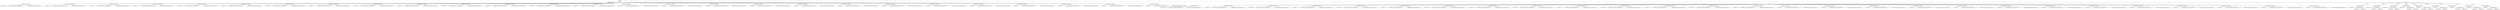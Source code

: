 digraph G {	
ranksep=.25;
	0 [label="MODULE"];
	1 [label="IDENTIFIERS: top_module"];
	0 -> 1;
	2 [label="VAR_DECLARE_LIST"];
	0 -> 2;
	3 [label="VAR_DECLARE:  INPUT PORT"];
	2 -> 3;
	4 [label="IDENTIFIERS: a1"];
	3 -> 4;
	5 [label="NUMBERS: 00000000000000000000000000001001 ()"];
	3 -> 5;
	6 [label="NUMBERS: 00000000000000000000000000000000 ()"];
	3 -> 6;
	7 [label="VAR_DECLARE:  INPUT PORT"];
	2 -> 7;
	8 [label="IDENTIFIERS: a2"];
	7 -> 8;
	9 [label="NUMBERS: 00000000000000000000000000001001 ()"];
	7 -> 9;
	10 [label="NUMBERS: 00000000000000000000000000000000 ()"];
	7 -> 10;
	11 [label="VAR_DECLARE:  INPUT PORT"];
	2 -> 11;
	12 [label="IDENTIFIERS: a3"];
	11 -> 12;
	13 [label="NUMBERS: 00000000000000000000000000001001 ()"];
	11 -> 13;
	14 [label="NUMBERS: 00000000000000000000000000000000 ()"];
	11 -> 14;
	15 [label="VAR_DECLARE:  INPUT PORT"];
	2 -> 15;
	16 [label="IDENTIFIERS: a4"];
	15 -> 16;
	17 [label="NUMBERS: 00000000000000000000000000001001 ()"];
	15 -> 17;
	18 [label="NUMBERS: 00000000000000000000000000000000 ()"];
	15 -> 18;
	19 [label="VAR_DECLARE:  INPUT PORT"];
	2 -> 19;
	20 [label="IDENTIFIERS: a5"];
	19 -> 20;
	21 [label="NUMBERS: 00000000000000000000000000001001 ()"];
	19 -> 21;
	22 [label="NUMBERS: 00000000000000000000000000000000 ()"];
	19 -> 22;
	23 [label="VAR_DECLARE:  INPUT PORT"];
	2 -> 23;
	24 [label="IDENTIFIERS: a6"];
	23 -> 24;
	25 [label="NUMBERS: 00000000000000000000000000001001 ()"];
	23 -> 25;
	26 [label="NUMBERS: 00000000000000000000000000000000 ()"];
	23 -> 26;
	27 [label="VAR_DECLARE:  INPUT PORT"];
	2 -> 27;
	28 [label="IDENTIFIERS: a7"];
	27 -> 28;
	29 [label="NUMBERS: 00000000000000000000000000001001 ()"];
	27 -> 29;
	30 [label="NUMBERS: 00000000000000000000000000000000 ()"];
	27 -> 30;
	31 [label="VAR_DECLARE:  INPUT PORT"];
	2 -> 31;
	32 [label="IDENTIFIERS: a8"];
	31 -> 32;
	33 [label="NUMBERS: 00000000000000000000000000001001 ()"];
	31 -> 33;
	34 [label="NUMBERS: 00000000000000000000000000000000 ()"];
	31 -> 34;
	35 [label="VAR_DECLARE:  INPUT PORT"];
	2 -> 35;
	36 [label="IDENTIFIERS: a9"];
	35 -> 36;
	37 [label="NUMBERS: 00000000000000000000000000001001 ()"];
	35 -> 37;
	38 [label="NUMBERS: 00000000000000000000000000000000 ()"];
	35 -> 38;
	39 [label="VAR_DECLARE:  INPUT PORT"];
	2 -> 39;
	40 [label="IDENTIFIERS: b1"];
	39 -> 40;
	41 [label="NUMBERS: 00000000000000000000000000001001 ()"];
	39 -> 41;
	42 [label="NUMBERS: 00000000000000000000000000000000 ()"];
	39 -> 42;
	43 [label="VAR_DECLARE:  INPUT PORT"];
	2 -> 43;
	44 [label="IDENTIFIERS: b2"];
	43 -> 44;
	45 [label="NUMBERS: 00000000000000000000000000001001 ()"];
	43 -> 45;
	46 [label="NUMBERS: 00000000000000000000000000000000 ()"];
	43 -> 46;
	47 [label="VAR_DECLARE:  INPUT PORT"];
	2 -> 47;
	48 [label="IDENTIFIERS: b3"];
	47 -> 48;
	49 [label="NUMBERS: 00000000000000000000000000001001 ()"];
	47 -> 49;
	50 [label="NUMBERS: 00000000000000000000000000000000 ()"];
	47 -> 50;
	51 [label="VAR_DECLARE:  INPUT PORT"];
	2 -> 51;
	52 [label="IDENTIFIERS: b4"];
	51 -> 52;
	53 [label="NUMBERS: 00000000000000000000000000001001 ()"];
	51 -> 53;
	54 [label="NUMBERS: 00000000000000000000000000000000 ()"];
	51 -> 54;
	55 [label="VAR_DECLARE:  INPUT PORT"];
	2 -> 55;
	56 [label="IDENTIFIERS: b5"];
	55 -> 56;
	57 [label="NUMBERS: 00000000000000000000000000001001 ()"];
	55 -> 57;
	58 [label="NUMBERS: 00000000000000000000000000000000 ()"];
	55 -> 58;
	59 [label="VAR_DECLARE:  INPUT PORT"];
	2 -> 59;
	60 [label="IDENTIFIERS: b6"];
	59 -> 60;
	61 [label="NUMBERS: 00000000000000000000000000001001 ()"];
	59 -> 61;
	62 [label="NUMBERS: 00000000000000000000000000000000 ()"];
	59 -> 62;
	63 [label="VAR_DECLARE:  INPUT PORT"];
	2 -> 63;
	64 [label="IDENTIFIERS: b7"];
	63 -> 64;
	65 [label="NUMBERS: 00000000000000000000000000001001 ()"];
	63 -> 65;
	66 [label="NUMBERS: 00000000000000000000000000000000 ()"];
	63 -> 66;
	67 [label="VAR_DECLARE:  INPUT PORT"];
	2 -> 67;
	68 [label="IDENTIFIERS: b8"];
	67 -> 68;
	69 [label="NUMBERS: 00000000000000000000000000001001 ()"];
	67 -> 69;
	70 [label="NUMBERS: 00000000000000000000000000000000 ()"];
	67 -> 70;
	71 [label="VAR_DECLARE:  INPUT PORT"];
	2 -> 71;
	72 [label="IDENTIFIERS: b9"];
	71 -> 72;
	73 [label="NUMBERS: 00000000000000000000000000001001 ()"];
	71 -> 73;
	74 [label="NUMBERS: 00000000000000000000000000000000 ()"];
	71 -> 74;
	75 [label="VAR_DECLARE:  OUTPUT PORT"];
	2 -> 75;
	76 [label="IDENTIFIERS: c1"];
	75 -> 76;
	77 [label="NUMBERS: 00000000000000000000000000010011 ()"];
	75 -> 77;
	78 [label="NUMBERS: 00000000000000000000000000000000 ()"];
	75 -> 78;
	79 [label="VAR_DECLARE:  OUTPUT PORT"];
	2 -> 79;
	80 [label="IDENTIFIERS: c2"];
	79 -> 80;
	81 [label="NUMBERS: 00000000000000000000000000010011 ()"];
	79 -> 81;
	82 [label="NUMBERS: 00000000000000000000000000000000 ()"];
	79 -> 82;
	83 [label="VAR_DECLARE:  OUTPUT PORT"];
	2 -> 83;
	84 [label="IDENTIFIERS: c3"];
	83 -> 84;
	85 [label="NUMBERS: 00000000000000000000000000010011 ()"];
	83 -> 85;
	86 [label="NUMBERS: 00000000000000000000000000000000 ()"];
	83 -> 86;
	87 [label="VAR_DECLARE:  OUTPUT PORT"];
	2 -> 87;
	88 [label="IDENTIFIERS: c4"];
	87 -> 88;
	89 [label="NUMBERS: 00000000000000000000000000010011 ()"];
	87 -> 89;
	90 [label="NUMBERS: 00000000000000000000000000000000 ()"];
	87 -> 90;
	91 [label="VAR_DECLARE:  OUTPUT PORT"];
	2 -> 91;
	92 [label="IDENTIFIERS: c5"];
	91 -> 92;
	93 [label="NUMBERS: 00000000000000000000000000010011 ()"];
	91 -> 93;
	94 [label="NUMBERS: 00000000000000000000000000000000 ()"];
	91 -> 94;
	95 [label="VAR_DECLARE:  OUTPUT PORT"];
	2 -> 95;
	96 [label="IDENTIFIERS: c6"];
	95 -> 96;
	97 [label="NUMBERS: 00000000000000000000000000010011 ()"];
	95 -> 97;
	98 [label="NUMBERS: 00000000000000000000000000000000 ()"];
	95 -> 98;
	99 [label="VAR_DECLARE:  OUTPUT PORT"];
	2 -> 99;
	100 [label="IDENTIFIERS: c7"];
	99 -> 100;
	101 [label="NUMBERS: 00000000000000000000000000010011 ()"];
	99 -> 101;
	102 [label="NUMBERS: 00000000000000000000000000000000 ()"];
	99 -> 102;
	103 [label="VAR_DECLARE:  OUTPUT PORT"];
	2 -> 103;
	104 [label="IDENTIFIERS: c8"];
	103 -> 104;
	105 [label="NUMBERS: 00000000000000000000000000010011 ()"];
	103 -> 105;
	106 [label="NUMBERS: 00000000000000000000000000000000 ()"];
	103 -> 106;
	107 [label="VAR_DECLARE:  OUTPUT PORT"];
	2 -> 107;
	108 [label="IDENTIFIERS: c9"];
	107 -> 108;
	109 [label="NUMBERS: 00000000000000000000000000010011 ()"];
	107 -> 109;
	110 [label="NUMBERS: 00000000000000000000000000000000 ()"];
	107 -> 110;
	111 [label="MODULE_ITEMS"];
	0 -> 111;
	112 [label="VAR_DECLARE_LIST"];
	111 -> 112;
	113 [label="VAR_DECLARE:  INPUT PORT"];
	112 -> 113;
	114 [label="IDENTIFIERS: a1"];
	113 -> 114;
	115 [label="NUMBERS: 00000000000000000000000000001001 ()"];
	113 -> 115;
	116 [label="NUMBERS: 00000000000000000000000000000000 ()"];
	113 -> 116;
	117 [label="VAR_DECLARE:  INPUT PORT"];
	112 -> 117;
	118 [label="IDENTIFIERS: a2"];
	117 -> 118;
	119 [label="NUMBERS: 00000000000000000000000000001001 ()"];
	117 -> 119;
	120 [label="NUMBERS: 00000000000000000000000000000000 ()"];
	117 -> 120;
	121 [label="VAR_DECLARE:  INPUT PORT"];
	112 -> 121;
	122 [label="IDENTIFIERS: a3"];
	121 -> 122;
	123 [label="NUMBERS: 00000000000000000000000000001001 ()"];
	121 -> 123;
	124 [label="NUMBERS: 00000000000000000000000000000000 ()"];
	121 -> 124;
	125 [label="VAR_DECLARE:  INPUT PORT"];
	112 -> 125;
	126 [label="IDENTIFIERS: a4"];
	125 -> 126;
	127 [label="NUMBERS: 00000000000000000000000000001001 ()"];
	125 -> 127;
	128 [label="NUMBERS: 00000000000000000000000000000000 ()"];
	125 -> 128;
	129 [label="VAR_DECLARE:  INPUT PORT"];
	112 -> 129;
	130 [label="IDENTIFIERS: a5"];
	129 -> 130;
	131 [label="NUMBERS: 00000000000000000000000000001001 ()"];
	129 -> 131;
	132 [label="NUMBERS: 00000000000000000000000000000000 ()"];
	129 -> 132;
	133 [label="VAR_DECLARE:  INPUT PORT"];
	112 -> 133;
	134 [label="IDENTIFIERS: a6"];
	133 -> 134;
	135 [label="NUMBERS: 00000000000000000000000000001001 ()"];
	133 -> 135;
	136 [label="NUMBERS: 00000000000000000000000000000000 ()"];
	133 -> 136;
	137 [label="VAR_DECLARE:  INPUT PORT"];
	112 -> 137;
	138 [label="IDENTIFIERS: a7"];
	137 -> 138;
	139 [label="NUMBERS: 00000000000000000000000000001001 ()"];
	137 -> 139;
	140 [label="NUMBERS: 00000000000000000000000000000000 ()"];
	137 -> 140;
	141 [label="VAR_DECLARE:  INPUT PORT"];
	112 -> 141;
	142 [label="IDENTIFIERS: a8"];
	141 -> 142;
	143 [label="NUMBERS: 00000000000000000000000000001001 ()"];
	141 -> 143;
	144 [label="NUMBERS: 00000000000000000000000000000000 ()"];
	141 -> 144;
	145 [label="VAR_DECLARE:  INPUT PORT"];
	112 -> 145;
	146 [label="IDENTIFIERS: a9"];
	145 -> 146;
	147 [label="NUMBERS: 00000000000000000000000000001001 ()"];
	145 -> 147;
	148 [label="NUMBERS: 00000000000000000000000000000000 ()"];
	145 -> 148;
	149 [label="VAR_DECLARE:  INPUT PORT"];
	112 -> 149;
	150 [label="IDENTIFIERS: b1"];
	149 -> 150;
	151 [label="NUMBERS: 00000000000000000000000000001001 ()"];
	149 -> 151;
	152 [label="NUMBERS: 00000000000000000000000000000000 ()"];
	149 -> 152;
	153 [label="VAR_DECLARE:  INPUT PORT"];
	112 -> 153;
	154 [label="IDENTIFIERS: b2"];
	153 -> 154;
	155 [label="NUMBERS: 00000000000000000000000000001001 ()"];
	153 -> 155;
	156 [label="NUMBERS: 00000000000000000000000000000000 ()"];
	153 -> 156;
	157 [label="VAR_DECLARE:  INPUT PORT"];
	112 -> 157;
	158 [label="IDENTIFIERS: b3"];
	157 -> 158;
	159 [label="NUMBERS: 00000000000000000000000000001001 ()"];
	157 -> 159;
	160 [label="NUMBERS: 00000000000000000000000000000000 ()"];
	157 -> 160;
	161 [label="VAR_DECLARE:  INPUT PORT"];
	112 -> 161;
	162 [label="IDENTIFIERS: b4"];
	161 -> 162;
	163 [label="NUMBERS: 00000000000000000000000000001001 ()"];
	161 -> 163;
	164 [label="NUMBERS: 00000000000000000000000000000000 ()"];
	161 -> 164;
	165 [label="VAR_DECLARE:  INPUT PORT"];
	112 -> 165;
	166 [label="IDENTIFIERS: b5"];
	165 -> 166;
	167 [label="NUMBERS: 00000000000000000000000000001001 ()"];
	165 -> 167;
	168 [label="NUMBERS: 00000000000000000000000000000000 ()"];
	165 -> 168;
	169 [label="VAR_DECLARE:  INPUT PORT"];
	112 -> 169;
	170 [label="IDENTIFIERS: b6"];
	169 -> 170;
	171 [label="NUMBERS: 00000000000000000000000000001001 ()"];
	169 -> 171;
	172 [label="NUMBERS: 00000000000000000000000000000000 ()"];
	169 -> 172;
	173 [label="VAR_DECLARE:  INPUT PORT"];
	112 -> 173;
	174 [label="IDENTIFIERS: b7"];
	173 -> 174;
	175 [label="NUMBERS: 00000000000000000000000000001001 ()"];
	173 -> 175;
	176 [label="NUMBERS: 00000000000000000000000000000000 ()"];
	173 -> 176;
	177 [label="VAR_DECLARE:  INPUT PORT"];
	112 -> 177;
	178 [label="IDENTIFIERS: b8"];
	177 -> 178;
	179 [label="NUMBERS: 00000000000000000000000000001001 ()"];
	177 -> 179;
	180 [label="NUMBERS: 00000000000000000000000000000000 ()"];
	177 -> 180;
	181 [label="VAR_DECLARE:  INPUT PORT"];
	112 -> 181;
	182 [label="IDENTIFIERS: b9"];
	181 -> 182;
	183 [label="NUMBERS: 00000000000000000000000000001001 ()"];
	181 -> 183;
	184 [label="NUMBERS: 00000000000000000000000000000000 ()"];
	181 -> 184;
	185 [label="VAR_DECLARE:  OUTPUT PORT"];
	112 -> 185;
	186 [label="IDENTIFIERS: c1"];
	185 -> 186;
	187 [label="NUMBERS: 00000000000000000000000000010011 ()"];
	185 -> 187;
	188 [label="NUMBERS: 00000000000000000000000000000000 ()"];
	185 -> 188;
	189 [label="VAR_DECLARE:  OUTPUT PORT"];
	112 -> 189;
	190 [label="IDENTIFIERS: c2"];
	189 -> 190;
	191 [label="NUMBERS: 00000000000000000000000000010011 ()"];
	189 -> 191;
	192 [label="NUMBERS: 00000000000000000000000000000000 ()"];
	189 -> 192;
	193 [label="VAR_DECLARE:  OUTPUT PORT"];
	112 -> 193;
	194 [label="IDENTIFIERS: c3"];
	193 -> 194;
	195 [label="NUMBERS: 00000000000000000000000000010011 ()"];
	193 -> 195;
	196 [label="NUMBERS: 00000000000000000000000000000000 ()"];
	193 -> 196;
	197 [label="VAR_DECLARE:  OUTPUT PORT"];
	112 -> 197;
	198 [label="IDENTIFIERS: c4"];
	197 -> 198;
	199 [label="NUMBERS: 00000000000000000000000000010011 ()"];
	197 -> 199;
	200 [label="NUMBERS: 00000000000000000000000000000000 ()"];
	197 -> 200;
	201 [label="VAR_DECLARE:  OUTPUT PORT"];
	112 -> 201;
	202 [label="IDENTIFIERS: c5"];
	201 -> 202;
	203 [label="NUMBERS: 00000000000000000000000000010011 ()"];
	201 -> 203;
	204 [label="NUMBERS: 00000000000000000000000000000000 ()"];
	201 -> 204;
	205 [label="VAR_DECLARE:  OUTPUT PORT"];
	112 -> 205;
	206 [label="IDENTIFIERS: c6"];
	205 -> 206;
	207 [label="NUMBERS: 00000000000000000000000000010011 ()"];
	205 -> 207;
	208 [label="NUMBERS: 00000000000000000000000000000000 ()"];
	205 -> 208;
	209 [label="VAR_DECLARE:  OUTPUT PORT"];
	112 -> 209;
	210 [label="IDENTIFIERS: c7"];
	209 -> 210;
	211 [label="NUMBERS: 00000000000000000000000000010011 ()"];
	209 -> 211;
	212 [label="NUMBERS: 00000000000000000000000000000000 ()"];
	209 -> 212;
	213 [label="VAR_DECLARE:  OUTPUT PORT"];
	112 -> 213;
	214 [label="IDENTIFIERS: c8"];
	213 -> 214;
	215 [label="NUMBERS: 00000000000000000000000000010011 ()"];
	213 -> 215;
	216 [label="NUMBERS: 00000000000000000000000000000000 ()"];
	213 -> 216;
	217 [label="VAR_DECLARE:  OUTPUT PORT"];
	112 -> 217;
	218 [label="IDENTIFIERS: c9"];
	217 -> 218;
	219 [label="NUMBERS: 00000000000000000000000000010011 ()"];
	217 -> 219;
	220 [label="NUMBERS: 00000000000000000000000000000000 ()"];
	217 -> 220;
	221 [label="ASSIGN"];
	111 -> 221;
	222 [label="BLOCKING_STATEMENT"];
	221 -> 222;
	223 [label="IDENTIFIERS: c1"];
	222 -> 223;
	224 [label="BINARY_OPERATION: MUL"];
	222 -> 224;
	225 [label="IDENTIFIERS: a1"];
	224 -> 225;
	226 [label="IDENTIFIERS: b1"];
	224 -> 226;
	227 [label="ASSIGN"];
	111 -> 227;
	228 [label="BLOCKING_STATEMENT"];
	227 -> 228;
	229 [label="IDENTIFIERS: c2"];
	228 -> 229;
	230 [label="BINARY_OPERATION: MUL"];
	228 -> 230;
	231 [label="IDENTIFIERS: a2"];
	230 -> 231;
	232 [label="IDENTIFIERS: b2"];
	230 -> 232;
	233 [label="ASSIGN"];
	111 -> 233;
	234 [label="BLOCKING_STATEMENT"];
	233 -> 234;
	235 [label="IDENTIFIERS: c3"];
	234 -> 235;
	236 [label="BINARY_OPERATION: MUL"];
	234 -> 236;
	237 [label="IDENTIFIERS: a3"];
	236 -> 237;
	238 [label="IDENTIFIERS: b3"];
	236 -> 238;
	239 [label="ASSIGN"];
	111 -> 239;
	240 [label="BLOCKING_STATEMENT"];
	239 -> 240;
	241 [label="IDENTIFIERS: c4"];
	240 -> 241;
	242 [label="BINARY_OPERATION: MUL"];
	240 -> 242;
	243 [label="IDENTIFIERS: a4"];
	242 -> 243;
	244 [label="IDENTIFIERS: b4"];
	242 -> 244;
	245 [label="ASSIGN"];
	111 -> 245;
	246 [label="BLOCKING_STATEMENT"];
	245 -> 246;
	247 [label="IDENTIFIERS: c5"];
	246 -> 247;
	248 [label="BINARY_OPERATION: MUL"];
	246 -> 248;
	249 [label="IDENTIFIERS: a5"];
	248 -> 249;
	250 [label="IDENTIFIERS: b5"];
	248 -> 250;
	251 [label="ASSIGN"];
	111 -> 251;
	252 [label="BLOCKING_STATEMENT"];
	251 -> 252;
	253 [label="IDENTIFIERS: c6"];
	252 -> 253;
	254 [label="BINARY_OPERATION: MUL"];
	252 -> 254;
	255 [label="IDENTIFIERS: a6"];
	254 -> 255;
	256 [label="IDENTIFIERS: b6"];
	254 -> 256;
	257 [label="ASSIGN"];
	111 -> 257;
	258 [label="BLOCKING_STATEMENT"];
	257 -> 258;
	259 [label="IDENTIFIERS: c7"];
	258 -> 259;
	260 [label="BINARY_OPERATION: MUL"];
	258 -> 260;
	261 [label="IDENTIFIERS: a7"];
	260 -> 261;
	262 [label="IDENTIFIERS: b7"];
	260 -> 262;
	263 [label="ASSIGN"];
	111 -> 263;
	264 [label="BLOCKING_STATEMENT"];
	263 -> 264;
	265 [label="IDENTIFIERS: c8"];
	264 -> 265;
	266 [label="BINARY_OPERATION: MUL"];
	264 -> 266;
	267 [label="IDENTIFIERS: a8"];
	266 -> 267;
	268 [label="IDENTIFIERS: b8"];
	266 -> 268;
	269 [label="ASSIGN"];
	111 -> 269;
	270 [label="BLOCKING_STATEMENT"];
	269 -> 270;
	271 [label="IDENTIFIERS: c9"];
	270 -> 271;
	272 [label="BINARY_OPERATION: MUL"];
	270 -> 272;
	273 [label="IDENTIFIERS: a9"];
	272 -> 273;
	274 [label="IDENTIFIERS: b9"];
	272 -> 274;
}
